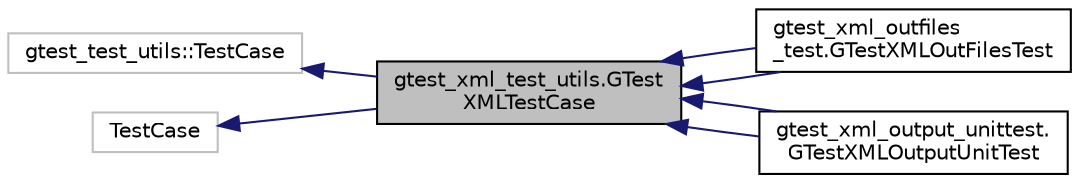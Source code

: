 digraph "gtest_xml_test_utils.GTestXMLTestCase"
{
  edge [fontname="Helvetica",fontsize="10",labelfontname="Helvetica",labelfontsize="10"];
  node [fontname="Helvetica",fontsize="10",shape=record];
  rankdir="LR";
  Node0 [label="gtest_xml_test_utils.GTest\lXMLTestCase",height=0.2,width=0.4,color="black", fillcolor="grey75", style="filled", fontcolor="black"];
  Node1 -> Node0 [dir="back",color="midnightblue",fontsize="10",style="solid",fontname="Helvetica"];
  Node1 [label="gtest_test_utils::TestCase",height=0.2,width=0.4,color="grey75", fillcolor="white", style="filled"];
  Node2 -> Node0 [dir="back",color="midnightblue",fontsize="10",style="solid",fontname="Helvetica"];
  Node2 [label="TestCase",height=0.2,width=0.4,color="grey75", fillcolor="white", style="filled"];
  Node0 -> Node3 [dir="back",color="midnightblue",fontsize="10",style="solid",fontname="Helvetica"];
  Node3 [label="gtest_xml_outfiles\l_test.GTestXMLOutFilesTest",height=0.2,width=0.4,color="black", fillcolor="white", style="filled",URL="$classgtest__xml__outfiles__test_1_1_g_test_x_m_l_out_files_test.html"];
  Node0 -> Node3 [dir="back",color="midnightblue",fontsize="10",style="solid",fontname="Helvetica"];
  Node0 -> Node4 [dir="back",color="midnightblue",fontsize="10",style="solid",fontname="Helvetica"];
  Node4 [label="gtest_xml_output_unittest.\lGTestXMLOutputUnitTest",height=0.2,width=0.4,color="black", fillcolor="white", style="filled",URL="$classgtest__xml__output__unittest_1_1_g_test_x_m_l_output_unit_test.html"];
  Node0 -> Node4 [dir="back",color="midnightblue",fontsize="10",style="solid",fontname="Helvetica"];
}

